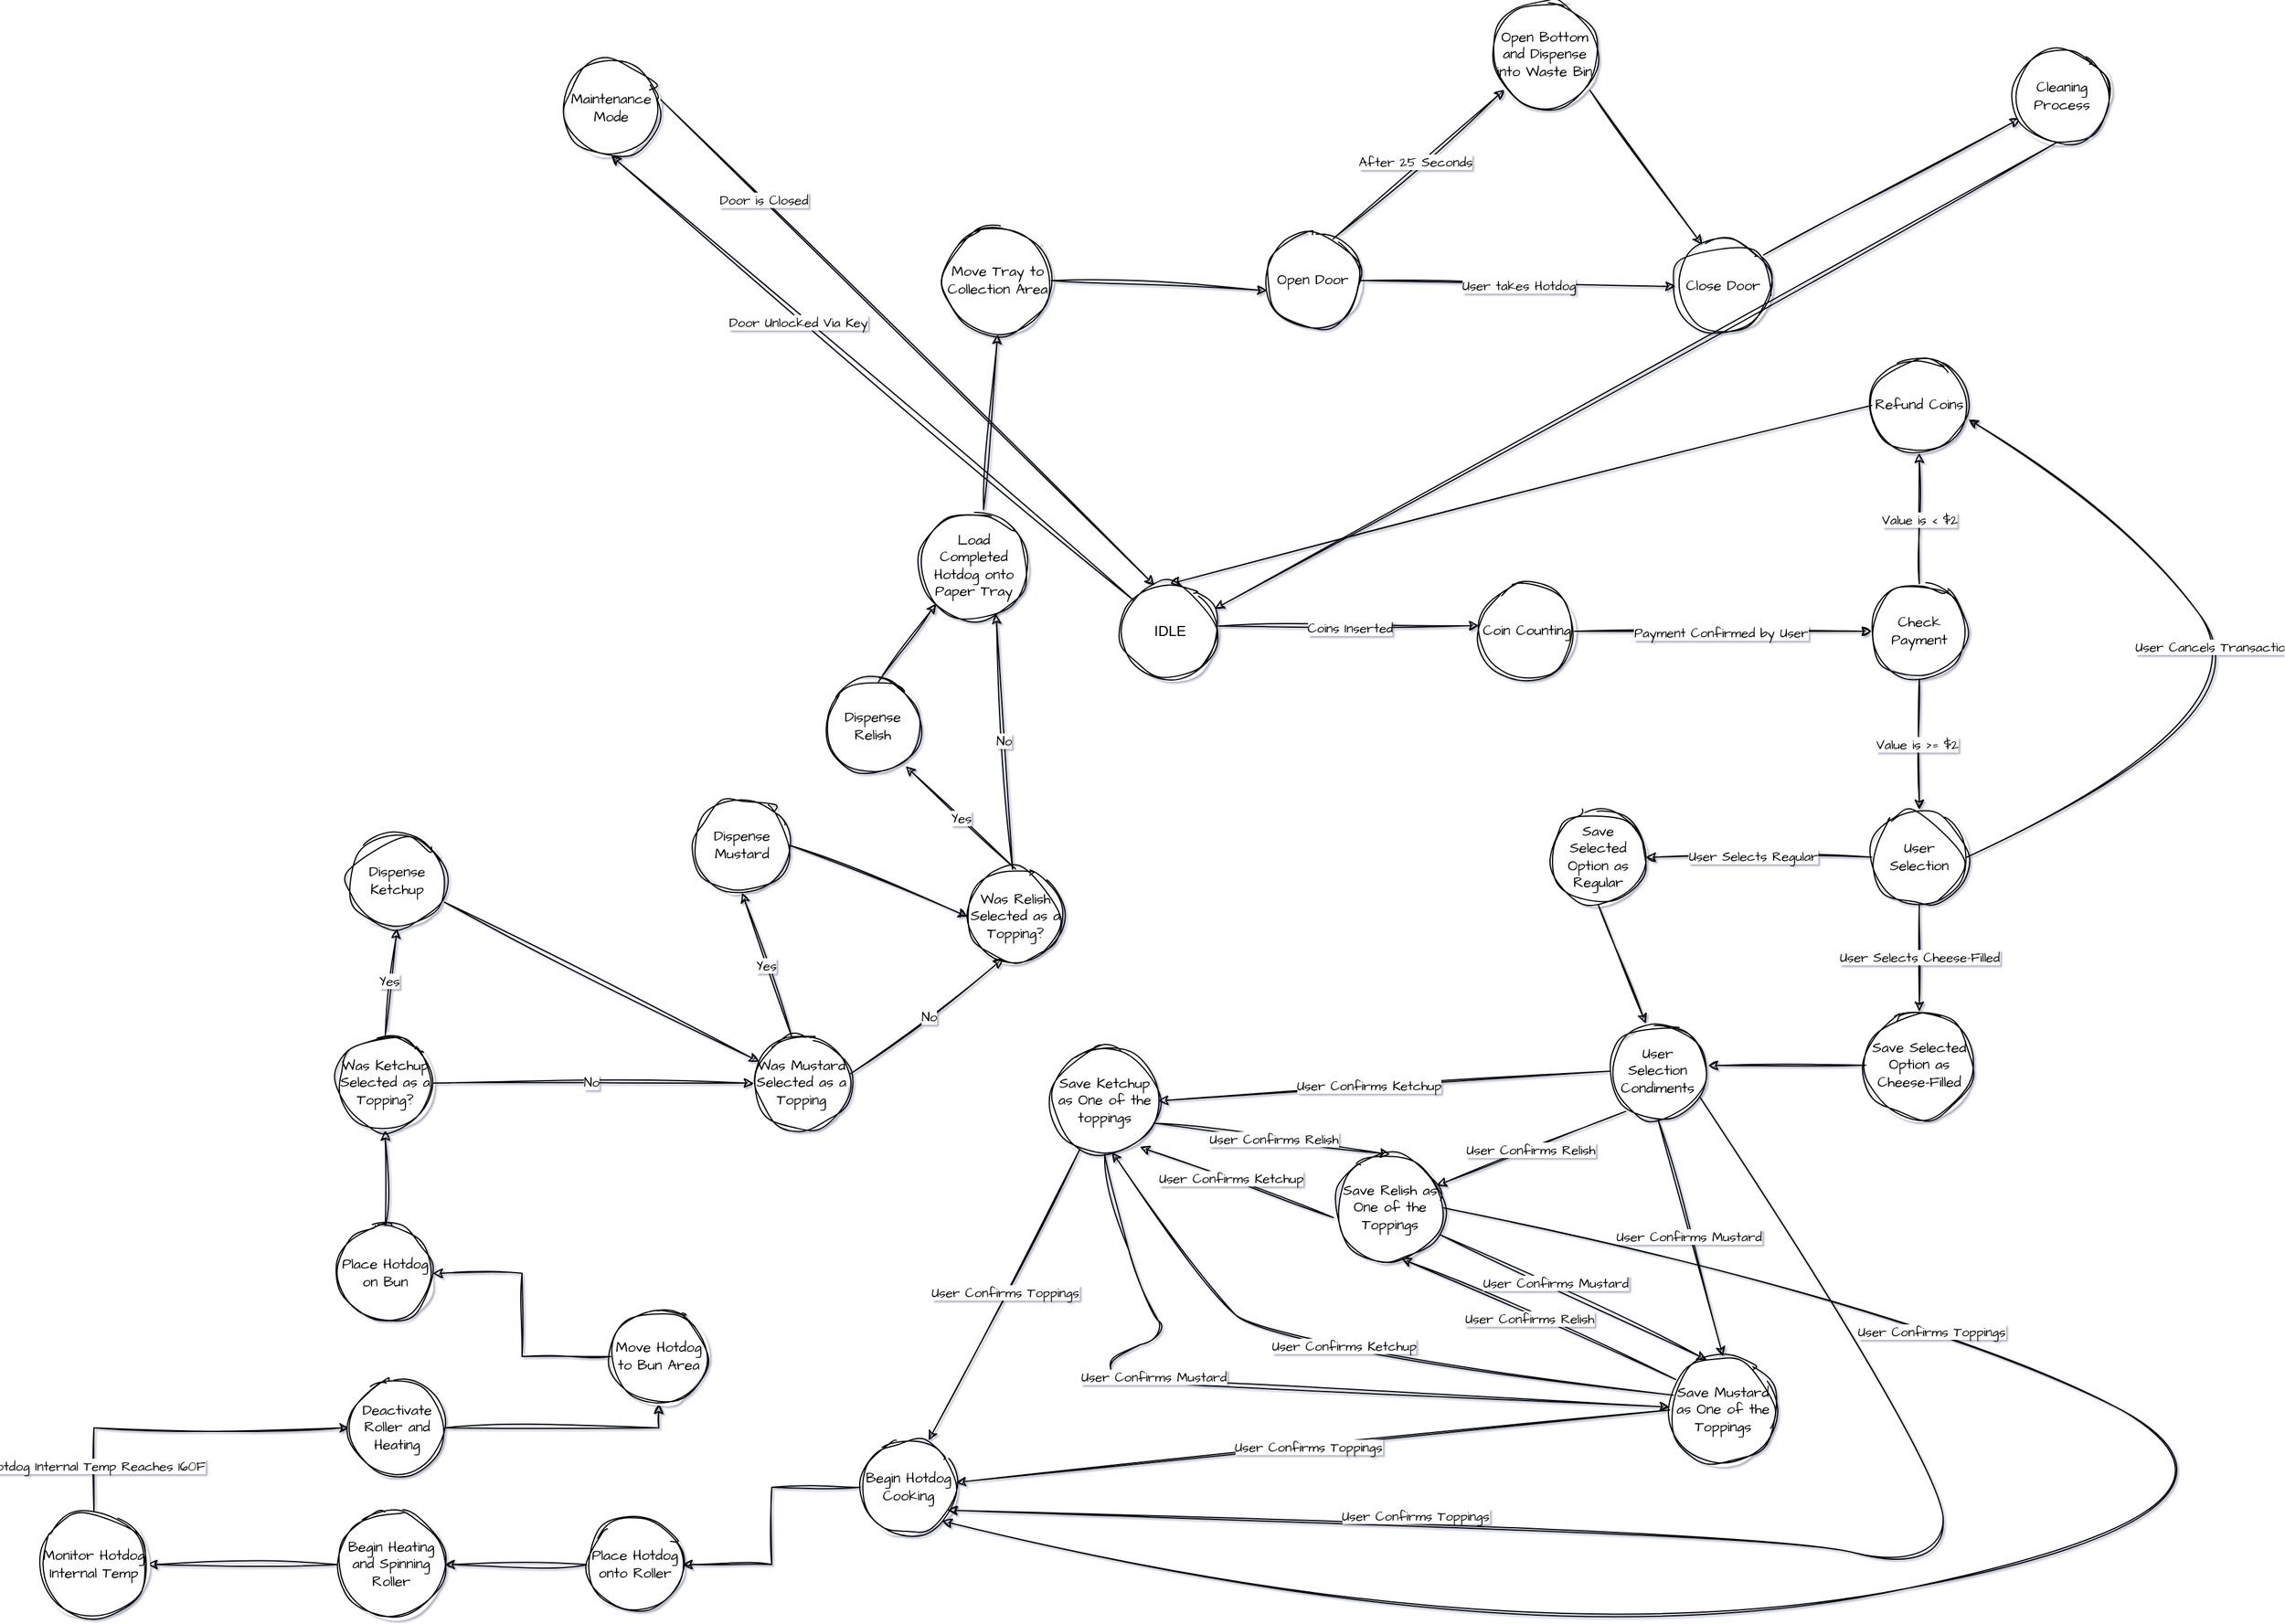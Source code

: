 <mxfile version="26.1.0">
  <diagram name="Page-1" id="U4V6xatmF68YJFIn0LP2">
    <mxGraphModel dx="2497" dy="1575" grid="1" gridSize="10" guides="1" tooltips="1" connect="1" arrows="1" fold="1" page="1" pageScale="1" pageWidth="1700" pageHeight="1100" background="#ffffff" math="0" shadow="1">
      <root>
        <mxCell id="0" />
        <mxCell id="1" parent="0" />
        <mxCell id="KEaNiY5kpgW1-jal7auj-1" value="IDLE" style="ellipse;whiteSpace=wrap;html=1;aspect=fixed;shadow=0;sketch=1;curveFitting=1;jiggle=2;" parent="1" vertex="1">
          <mxGeometry x="-10" y="-30" width="80" height="80" as="geometry" />
        </mxCell>
        <mxCell id="KEaNiY5kpgW1-jal7auj-3" value="Coin Counting" style="ellipse;whiteSpace=wrap;html=1;aspect=fixed;hachureGap=4;fontFamily=Architects Daughter;fontSource=https%3A%2F%2Ffonts.googleapis.com%2Fcss%3Ffamily%3DArchitects%2BDaughter;sketch=1;curveFitting=1;jiggle=2;" parent="1" vertex="1">
          <mxGeometry x="290" y="-30" width="80" height="80" as="geometry" />
        </mxCell>
        <mxCell id="KEaNiY5kpgW1-jal7auj-4" value="" style="endArrow=classic;html=1;rounded=0;hachureGap=4;fontFamily=Architects Daughter;fontSource=https%3A%2F%2Ffonts.googleapis.com%2Fcss%3Ffamily%3DArchitects%2BDaughter;exitX=1.008;exitY=0.446;exitDx=0;exitDy=0;exitPerimeter=0;entryX=-0.003;entryY=0.44;entryDx=0;entryDy=0;entryPerimeter=0;sketch=1;curveFitting=1;jiggle=2;" parent="1" source="KEaNiY5kpgW1-jal7auj-1" target="KEaNiY5kpgW1-jal7auj-3" edge="1">
          <mxGeometry width="50" height="50" relative="1" as="geometry">
            <mxPoint x="160" y="-50" as="sourcePoint" />
            <mxPoint x="210" y="-100" as="targetPoint" />
          </mxGeometry>
        </mxCell>
        <mxCell id="KEaNiY5kpgW1-jal7auj-5" value="Coins Inserted" style="edgeLabel;html=1;align=center;verticalAlign=middle;resizable=0;points=[];hachureGap=4;fontFamily=Architects Daughter;fontSource=https%3A%2F%2Ffonts.googleapis.com%2Fcss%3Ffamily%3DArchitects%2BDaughter;sketch=1;curveFitting=1;jiggle=2;" parent="KEaNiY5kpgW1-jal7auj-4" vertex="1" connectable="0">
          <mxGeometry x="0.002" y="-1" relative="1" as="geometry">
            <mxPoint as="offset" />
          </mxGeometry>
        </mxCell>
        <mxCell id="KEaNiY5kpgW1-jal7auj-6" value="Check Payment" style="ellipse;whiteSpace=wrap;html=1;aspect=fixed;hachureGap=4;fontFamily=Architects Daughter;fontSource=https%3A%2F%2Ffonts.googleapis.com%2Fcss%3Ffamily%3DArchitects%2BDaughter;sketch=1;curveFitting=1;jiggle=2;" parent="1" vertex="1">
          <mxGeometry x="620" y="-30" width="80" height="80" as="geometry" />
        </mxCell>
        <mxCell id="KEaNiY5kpgW1-jal7auj-9" value="" style="endArrow=classic;html=1;rounded=0;hachureGap=4;fontFamily=Architects Daughter;fontSource=https%3A%2F%2Ffonts.googleapis.com%2Fcss%3Ffamily%3DArchitects%2BDaughter;exitX=1;exitY=0.5;exitDx=0;exitDy=0;entryX=0;entryY=0.5;entryDx=0;entryDy=0;sketch=1;curveFitting=1;jiggle=2;" parent="1" source="KEaNiY5kpgW1-jal7auj-3" target="KEaNiY5kpgW1-jal7auj-6" edge="1">
          <mxGeometry width="50" height="50" relative="1" as="geometry">
            <mxPoint x="440" y="-70" as="sourcePoint" />
            <mxPoint x="490" y="-120" as="targetPoint" />
          </mxGeometry>
        </mxCell>
        <mxCell id="KEaNiY5kpgW1-jal7auj-10" value="Payment Confirmed by User" style="edgeLabel;html=1;align=center;verticalAlign=middle;resizable=0;points=[];hachureGap=4;fontFamily=Architects Daughter;fontSource=https%3A%2F%2Ffonts.googleapis.com%2Fcss%3Ffamily%3DArchitects%2BDaughter;sketch=1;curveFitting=1;jiggle=2;" parent="KEaNiY5kpgW1-jal7auj-9" vertex="1" connectable="0">
          <mxGeometry x="-0.021" y="-1" relative="1" as="geometry">
            <mxPoint as="offset" />
          </mxGeometry>
        </mxCell>
        <mxCell id="KEaNiY5kpgW1-jal7auj-11" value="" style="endArrow=classic;html=1;rounded=0;hachureGap=4;fontFamily=Architects Daughter;fontSource=https%3A%2F%2Ffonts.googleapis.com%2Fcss%3Ffamily%3DArchitects%2BDaughter;exitX=0.5;exitY=1;exitDx=0;exitDy=0;entryX=0.5;entryY=0;entryDx=0;entryDy=0;sketch=1;curveFitting=1;jiggle=2;" parent="1" source="KEaNiY5kpgW1-jal7auj-6" target="KEaNiY5kpgW1-jal7auj-17" edge="1">
          <mxGeometry width="50" height="50" relative="1" as="geometry">
            <mxPoint x="600" y="130" as="sourcePoint" />
            <mxPoint x="660" y="160" as="targetPoint" />
          </mxGeometry>
        </mxCell>
        <mxCell id="KEaNiY5kpgW1-jal7auj-12" value="Value is &amp;gt;= $2" style="edgeLabel;html=1;align=center;verticalAlign=middle;resizable=0;points=[];hachureGap=4;fontFamily=Architects Daughter;fontSource=https%3A%2F%2Ffonts.googleapis.com%2Fcss%3Ffamily%3DArchitects%2BDaughter;sketch=1;curveFitting=1;jiggle=2;" parent="KEaNiY5kpgW1-jal7auj-11" vertex="1" connectable="0">
          <mxGeometry x="-0.013" y="-2" relative="1" as="geometry">
            <mxPoint as="offset" />
          </mxGeometry>
        </mxCell>
        <mxCell id="KEaNiY5kpgW1-jal7auj-13" value="" style="endArrow=classic;html=1;rounded=0;hachureGap=4;fontFamily=Architects Daughter;fontSource=https%3A%2F%2Ffonts.googleapis.com%2Fcss%3Ffamily%3DArchitects%2BDaughter;exitX=0.5;exitY=0;exitDx=0;exitDy=0;sketch=1;curveFitting=1;jiggle=2;" parent="1" source="KEaNiY5kpgW1-jal7auj-6" target="KEaNiY5kpgW1-jal7auj-15" edge="1">
          <mxGeometry width="50" height="50" relative="1" as="geometry">
            <mxPoint x="730" y="-30" as="sourcePoint" />
            <mxPoint x="660" y="-150" as="targetPoint" />
          </mxGeometry>
        </mxCell>
        <mxCell id="KEaNiY5kpgW1-jal7auj-14" value="Value is &amp;lt; $2" style="edgeLabel;html=1;align=center;verticalAlign=middle;resizable=0;points=[];hachureGap=4;fontFamily=Architects Daughter;fontSource=https%3A%2F%2Ffonts.googleapis.com%2Fcss%3Ffamily%3DArchitects%2BDaughter;sketch=1;curveFitting=1;jiggle=2;" parent="KEaNiY5kpgW1-jal7auj-13" vertex="1" connectable="0">
          <mxGeometry x="-0.005" relative="1" as="geometry">
            <mxPoint as="offset" />
          </mxGeometry>
        </mxCell>
        <mxCell id="KEaNiY5kpgW1-jal7auj-15" value="Refund Coins" style="ellipse;whiteSpace=wrap;html=1;aspect=fixed;hachureGap=4;fontFamily=Architects Daughter;fontSource=https%3A%2F%2Ffonts.googleapis.com%2Fcss%3Ffamily%3DArchitects%2BDaughter;sketch=1;curveFitting=1;jiggle=2;" parent="1" vertex="1">
          <mxGeometry x="620" y="-220" width="80" height="80" as="geometry" />
        </mxCell>
        <mxCell id="KEaNiY5kpgW1-jal7auj-16" value="" style="endArrow=classic;html=1;rounded=0;hachureGap=4;fontFamily=Architects Daughter;fontSource=https%3A%2F%2Ffonts.googleapis.com%2Fcss%3Ffamily%3DArchitects%2BDaughter;exitX=0;exitY=0.5;exitDx=0;exitDy=0;entryX=0.5;entryY=0;entryDx=0;entryDy=0;sketch=1;curveFitting=1;jiggle=2;" parent="1" source="KEaNiY5kpgW1-jal7auj-15" target="KEaNiY5kpgW1-jal7auj-1" edge="1">
          <mxGeometry width="50" height="50" relative="1" as="geometry">
            <mxPoint x="230" y="-120" as="sourcePoint" />
            <mxPoint x="280" y="-170" as="targetPoint" />
          </mxGeometry>
        </mxCell>
        <mxCell id="KEaNiY5kpgW1-jal7auj-17" value="User Selection" style="ellipse;whiteSpace=wrap;html=1;aspect=fixed;hachureGap=4;fontFamily=Architects Daughter;fontSource=https%3A%2F%2Ffonts.googleapis.com%2Fcss%3Ffamily%3DArchitects%2BDaughter;sketch=1;curveFitting=1;jiggle=2;" parent="1" vertex="1">
          <mxGeometry x="620" y="160" width="80" height="80" as="geometry" />
        </mxCell>
        <mxCell id="KEaNiY5kpgW1-jal7auj-18" value="Save Selected Option as Regular" style="ellipse;whiteSpace=wrap;html=1;aspect=fixed;hachureGap=4;fontFamily=Architects Daughter;fontSource=https%3A%2F%2Ffonts.googleapis.com%2Fcss%3Ffamily%3DArchitects%2BDaughter;sketch=1;curveFitting=1;jiggle=2;" parent="1" vertex="1">
          <mxGeometry x="350" y="160" width="80" height="80" as="geometry" />
        </mxCell>
        <mxCell id="KEaNiY5kpgW1-jal7auj-19" value="" style="endArrow=classic;html=1;rounded=0;hachureGap=4;fontFamily=Architects Daughter;fontSource=https%3A%2F%2Ffonts.googleapis.com%2Fcss%3Ffamily%3DArchitects%2BDaughter;exitX=0;exitY=0.5;exitDx=0;exitDy=0;entryX=1;entryY=0.5;entryDx=0;entryDy=0;sketch=1;curveFitting=1;jiggle=2;" parent="1" source="KEaNiY5kpgW1-jal7auj-17" target="KEaNiY5kpgW1-jal7auj-18" edge="1">
          <mxGeometry width="50" height="50" relative="1" as="geometry">
            <mxPoint x="520" y="330" as="sourcePoint" />
            <mxPoint x="570" y="280" as="targetPoint" />
          </mxGeometry>
        </mxCell>
        <mxCell id="KEaNiY5kpgW1-jal7auj-20" value="User Selects Regular" style="edgeLabel;html=1;align=center;verticalAlign=middle;resizable=0;points=[];hachureGap=4;fontFamily=Architects Daughter;fontSource=https%3A%2F%2Ffonts.googleapis.com%2Fcss%3Ffamily%3DArchitects%2BDaughter;sketch=1;curveFitting=1;jiggle=2;" parent="KEaNiY5kpgW1-jal7auj-19" vertex="1" connectable="0">
          <mxGeometry x="0.06" y="-1" relative="1" as="geometry">
            <mxPoint as="offset" />
          </mxGeometry>
        </mxCell>
        <mxCell id="KEaNiY5kpgW1-jal7auj-21" value="Save Selected Option as Cheese-Filled" style="ellipse;whiteSpace=wrap;html=1;aspect=fixed;hachureGap=4;fontFamily=Architects Daughter;fontSource=https%3A%2F%2Ffonts.googleapis.com%2Fcss%3Ffamily%3DArchitects%2BDaughter;sketch=1;curveFitting=1;jiggle=2;" parent="1" vertex="1">
          <mxGeometry x="615" y="330" width="90" height="90" as="geometry" />
        </mxCell>
        <mxCell id="KEaNiY5kpgW1-jal7auj-22" value="" style="endArrow=classic;html=1;rounded=0;hachureGap=4;fontFamily=Architects Daughter;fontSource=https%3A%2F%2Ffonts.googleapis.com%2Fcss%3Ffamily%3DArchitects%2BDaughter;exitX=0.5;exitY=1;exitDx=0;exitDy=0;entryX=0.5;entryY=0;entryDx=0;entryDy=0;sketch=1;curveFitting=1;jiggle=2;" parent="1" source="KEaNiY5kpgW1-jal7auj-17" target="KEaNiY5kpgW1-jal7auj-21" edge="1">
          <mxGeometry width="50" height="50" relative="1" as="geometry">
            <mxPoint x="860" y="280" as="sourcePoint" />
            <mxPoint x="910" y="230" as="targetPoint" />
          </mxGeometry>
        </mxCell>
        <mxCell id="KEaNiY5kpgW1-jal7auj-24" value="User Selects Cheese-Filled" style="edgeLabel;html=1;align=center;verticalAlign=middle;resizable=0;points=[];hachureGap=4;fontFamily=Architects Daughter;fontSource=https%3A%2F%2Ffonts.googleapis.com%2Fcss%3Ffamily%3DArchitects%2BDaughter;sketch=1;curveFitting=1;jiggle=2;" parent="KEaNiY5kpgW1-jal7auj-22" vertex="1" connectable="0">
          <mxGeometry x="-0.034" relative="1" as="geometry">
            <mxPoint as="offset" />
          </mxGeometry>
        </mxCell>
        <mxCell id="KEaNiY5kpgW1-jal7auj-26" value="" style="curved=1;endArrow=classic;html=1;rounded=0;hachureGap=4;fontFamily=Architects Daughter;fontSource=https%3A%2F%2Ffonts.googleapis.com%2Fcss%3Ffamily%3DArchitects%2BDaughter;exitX=1;exitY=0.5;exitDx=0;exitDy=0;entryX=1.017;entryY=0.647;entryDx=0;entryDy=0;entryPerimeter=0;sketch=1;curveFitting=1;jiggle=2;" parent="1" source="KEaNiY5kpgW1-jal7auj-17" target="KEaNiY5kpgW1-jal7auj-15" edge="1">
          <mxGeometry width="50" height="50" relative="1" as="geometry">
            <mxPoint x="910" y="80" as="sourcePoint" />
            <mxPoint x="960" y="30" as="targetPoint" />
            <Array as="points">
              <mxPoint x="960" y="80" />
              <mxPoint x="830" y="-90" />
            </Array>
          </mxGeometry>
        </mxCell>
        <mxCell id="KEaNiY5kpgW1-jal7auj-27" value="User Cancels Transaction" style="edgeLabel;html=1;align=center;verticalAlign=middle;resizable=0;points=[];hachureGap=4;fontFamily=Architects Daughter;fontSource=https%3A%2F%2Ffonts.googleapis.com%2Fcss%3Ffamily%3DArchitects%2BDaughter;sketch=1;curveFitting=1;jiggle=2;" parent="KEaNiY5kpgW1-jal7auj-26" vertex="1" connectable="0">
          <mxGeometry x="0.118" y="8" relative="1" as="geometry">
            <mxPoint as="offset" />
          </mxGeometry>
        </mxCell>
        <mxCell id="KEaNiY5kpgW1-jal7auj-28" value="User Selection Condiments" style="ellipse;whiteSpace=wrap;html=1;aspect=fixed;hachureGap=4;fontFamily=Architects Daughter;fontSource=https%3A%2F%2Ffonts.googleapis.com%2Fcss%3Ffamily%3DArchitects%2BDaughter;sketch=1;curveFitting=1;jiggle=2;" parent="1" vertex="1">
          <mxGeometry x="400" y="340" width="80" height="80" as="geometry" />
        </mxCell>
        <mxCell id="KEaNiY5kpgW1-jal7auj-29" value="" style="endArrow=classic;html=1;rounded=0;hachureGap=4;fontFamily=Architects Daughter;fontSource=https%3A%2F%2Ffonts.googleapis.com%2Fcss%3Ffamily%3DArchitects%2BDaughter;exitX=0;exitY=0.5;exitDx=0;exitDy=0;entryX=1.03;entryY=0.44;entryDx=0;entryDy=0;entryPerimeter=0;sketch=1;curveFitting=1;jiggle=2;" parent="1" source="KEaNiY5kpgW1-jal7auj-21" target="KEaNiY5kpgW1-jal7auj-28" edge="1">
          <mxGeometry width="50" height="50" relative="1" as="geometry">
            <mxPoint x="520" y="350" as="sourcePoint" />
            <mxPoint x="570" y="300" as="targetPoint" />
          </mxGeometry>
        </mxCell>
        <mxCell id="KEaNiY5kpgW1-jal7auj-30" value="" style="endArrow=classic;html=1;rounded=0;hachureGap=4;fontFamily=Architects Daughter;fontSource=https%3A%2F%2Ffonts.googleapis.com%2Fcss%3Ffamily%3DArchitects%2BDaughter;exitX=0.5;exitY=1;exitDx=0;exitDy=0;entryX=0.375;entryY=0;entryDx=0;entryDy=0;entryPerimeter=0;sketch=1;curveFitting=1;jiggle=2;" parent="1" source="KEaNiY5kpgW1-jal7auj-18" target="KEaNiY5kpgW1-jal7auj-28" edge="1">
          <mxGeometry width="50" height="50" relative="1" as="geometry">
            <mxPoint x="470" y="300" as="sourcePoint" />
            <mxPoint x="520" y="250" as="targetPoint" />
          </mxGeometry>
        </mxCell>
        <mxCell id="KEaNiY5kpgW1-jal7auj-31" value="" style="endArrow=classic;html=1;rounded=0;hachureGap=4;fontFamily=Architects Daughter;fontSource=https%3A%2F%2Ffonts.googleapis.com%2Fcss%3Ffamily%3DArchitects%2BDaughter;exitX=0.5;exitY=1;exitDx=0;exitDy=0;entryX=0.5;entryY=0;entryDx=0;entryDy=0;sketch=1;curveFitting=1;jiggle=2;" parent="1" source="KEaNiY5kpgW1-jal7auj-28" target="KEaNiY5kpgW1-jal7auj-32" edge="1">
          <mxGeometry width="50" height="50" relative="1" as="geometry">
            <mxPoint x="370" y="540" as="sourcePoint" />
            <mxPoint x="420" y="490" as="targetPoint" />
          </mxGeometry>
        </mxCell>
        <mxCell id="KEaNiY5kpgW1-jal7auj-33" value="User Confirms Mustard" style="edgeLabel;html=1;align=center;verticalAlign=middle;resizable=0;points=[];hachureGap=4;fontFamily=Architects Daughter;fontSource=https%3A%2F%2Ffonts.googleapis.com%2Fcss%3Ffamily%3DArchitects%2BDaughter;sketch=1;curveFitting=1;jiggle=2;" parent="KEaNiY5kpgW1-jal7auj-31" vertex="1" connectable="0">
          <mxGeometry x="-0.014" y="-1" relative="1" as="geometry">
            <mxPoint as="offset" />
          </mxGeometry>
        </mxCell>
        <mxCell id="KEaNiY5kpgW1-jal7auj-32" value="Save Mustard as One of the Toppings" style="ellipse;whiteSpace=wrap;html=1;aspect=fixed;hachureGap=4;fontFamily=Architects Daughter;fontSource=https%3A%2F%2Ffonts.googleapis.com%2Fcss%3Ffamily%3DArchitects%2BDaughter;sketch=1;curveFitting=1;jiggle=2;" parent="1" vertex="1">
          <mxGeometry x="450" y="620" width="90" height="90" as="geometry" />
        </mxCell>
        <mxCell id="KEaNiY5kpgW1-jal7auj-34" value="" style="endArrow=classic;html=1;rounded=0;hachureGap=4;fontFamily=Architects Daughter;fontSource=https%3A%2F%2Ffonts.googleapis.com%2Fcss%3Ffamily%3DArchitects%2BDaughter;exitX=0;exitY=0.5;exitDx=0;exitDy=0;entryX=1;entryY=0.5;entryDx=0;entryDy=0;sketch=1;curveFitting=1;jiggle=2;" parent="1" source="KEaNiY5kpgW1-jal7auj-28" target="KEaNiY5kpgW1-jal7auj-35" edge="1">
          <mxGeometry width="50" height="50" relative="1" as="geometry">
            <mxPoint x="230" y="470" as="sourcePoint" />
            <mxPoint x="280" y="420" as="targetPoint" />
          </mxGeometry>
        </mxCell>
        <mxCell id="KEaNiY5kpgW1-jal7auj-36" value="User Confirms Ketchup" style="edgeLabel;html=1;align=center;verticalAlign=middle;resizable=0;points=[];hachureGap=4;fontFamily=Architects Daughter;fontSource=https%3A%2F%2Ffonts.googleapis.com%2Fcss%3Ffamily%3DArchitects%2BDaughter;sketch=1;curveFitting=1;jiggle=2;" parent="KEaNiY5kpgW1-jal7auj-34" vertex="1" connectable="0">
          <mxGeometry x="0.071" y="-2" relative="1" as="geometry">
            <mxPoint as="offset" />
          </mxGeometry>
        </mxCell>
        <mxCell id="KEaNiY5kpgW1-jal7auj-35" value="Save Ketchup as One of the toppings" style="ellipse;whiteSpace=wrap;html=1;aspect=fixed;hachureGap=4;fontFamily=Architects Daughter;fontSource=https%3A%2F%2Ffonts.googleapis.com%2Fcss%3Ffamily%3DArchitects%2BDaughter;sketch=1;curveFitting=1;jiggle=2;" parent="1" vertex="1">
          <mxGeometry x="-70" y="360" width="90" height="90" as="geometry" />
        </mxCell>
        <mxCell id="KEaNiY5kpgW1-jal7auj-123" style="edgeStyle=orthogonalEdgeStyle;rounded=0;hachureGap=4;orthogonalLoop=1;jettySize=auto;html=1;exitX=0;exitY=0.5;exitDx=0;exitDy=0;fontFamily=Architects Daughter;fontSource=https%3A%2F%2Ffonts.googleapis.com%2Fcss%3Ffamily%3DArchitects%2BDaughter;sketch=1;curveFitting=1;jiggle=2;" parent="1" source="KEaNiY5kpgW1-jal7auj-41" target="KEaNiY5kpgW1-jal7auj-121" edge="1">
          <mxGeometry relative="1" as="geometry" />
        </mxCell>
        <mxCell id="KEaNiY5kpgW1-jal7auj-41" value="Begin Hotdog Cooking" style="ellipse;whiteSpace=wrap;html=1;aspect=fixed;hachureGap=4;fontFamily=Architects Daughter;fontSource=https%3A%2F%2Ffonts.googleapis.com%2Fcss%3Ffamily%3DArchitects%2BDaughter;sketch=1;curveFitting=1;jiggle=2;" parent="1" vertex="1">
          <mxGeometry x="-230" y="690" width="80" height="80" as="geometry" />
        </mxCell>
        <mxCell id="KEaNiY5kpgW1-jal7auj-42" value="" style="endArrow=classic;html=1;rounded=0;hachureGap=4;fontFamily=Architects Daughter;fontSource=https%3A%2F%2Ffonts.googleapis.com%2Fcss%3Ffamily%3DArchitects%2BDaughter;exitX=0.268;exitY=0.951;exitDx=0;exitDy=0;exitPerimeter=0;entryX=0.711;entryY=0.009;entryDx=0;entryDy=0;entryPerimeter=0;sketch=1;curveFitting=1;jiggle=2;" parent="1" source="KEaNiY5kpgW1-jal7auj-35" target="KEaNiY5kpgW1-jal7auj-41" edge="1">
          <mxGeometry width="50" height="50" relative="1" as="geometry">
            <mxPoint x="-100" y="440" as="sourcePoint" />
            <mxPoint x="-50" y="390" as="targetPoint" />
          </mxGeometry>
        </mxCell>
        <mxCell id="KEaNiY5kpgW1-jal7auj-43" value="User Confirms Toppings" style="edgeLabel;html=1;align=center;verticalAlign=middle;resizable=0;points=[];hachureGap=4;fontFamily=Architects Daughter;fontSource=https%3A%2F%2Ffonts.googleapis.com%2Fcss%3Ffamily%3DArchitects%2BDaughter;sketch=1;curveFitting=1;jiggle=2;" parent="KEaNiY5kpgW1-jal7auj-42" vertex="1" connectable="0">
          <mxGeometry x="-0.014" y="-1" relative="1" as="geometry">
            <mxPoint as="offset" />
          </mxGeometry>
        </mxCell>
        <mxCell id="KEaNiY5kpgW1-jal7auj-44" value="" style="curved=1;endArrow=classic;html=1;rounded=0;hachureGap=4;fontFamily=Architects Daughter;fontSource=https%3A%2F%2Ffonts.googleapis.com%2Fcss%3Ffamily%3DArchitects%2BDaughter;exitX=0.94;exitY=0.768;exitDx=0;exitDy=0;exitPerimeter=0;entryX=0.909;entryY=0.742;entryDx=0;entryDy=0;entryPerimeter=0;sketch=1;curveFitting=1;jiggle=2;" parent="1" source="KEaNiY5kpgW1-jal7auj-28" target="KEaNiY5kpgW1-jal7auj-41" edge="1">
          <mxGeometry width="50" height="50" relative="1" as="geometry">
            <mxPoint x="370" y="760" as="sourcePoint" />
            <mxPoint x="10" y="620" as="targetPoint" />
            <Array as="points">
              <mxPoint x="680" y="710" />
              <mxPoint x="680" y="800" />
              <mxPoint x="530" y="770" />
            </Array>
          </mxGeometry>
        </mxCell>
        <mxCell id="KEaNiY5kpgW1-jal7auj-45" value="User Confirms Toppings" style="edgeLabel;html=1;align=center;verticalAlign=middle;resizable=0;points=[];hachureGap=4;fontFamily=Architects Daughter;fontSource=https%3A%2F%2Ffonts.googleapis.com%2Fcss%3Ffamily%3DArchitects%2BDaughter;sketch=1;curveFitting=1;jiggle=2;" parent="KEaNiY5kpgW1-jal7auj-44" vertex="1" connectable="0">
          <mxGeometry x="0.395" y="-7" relative="1" as="geometry">
            <mxPoint as="offset" />
          </mxGeometry>
        </mxCell>
        <mxCell id="KEaNiY5kpgW1-jal7auj-46" value="" style="endArrow=classic;html=1;rounded=0;hachureGap=4;fontFamily=Architects Daughter;fontSource=https%3A%2F%2Ffonts.googleapis.com%2Fcss%3Ffamily%3DArchitects%2BDaughter;exitX=0;exitY=0.5;exitDx=0;exitDy=0;sketch=1;curveFitting=1;jiggle=2;" parent="1" source="KEaNiY5kpgW1-jal7auj-32" target="KEaNiY5kpgW1-jal7auj-41" edge="1">
          <mxGeometry width="50" height="50" relative="1" as="geometry">
            <mxPoint x="130" y="580" as="sourcePoint" />
            <mxPoint x="180" y="530" as="targetPoint" />
          </mxGeometry>
        </mxCell>
        <mxCell id="KEaNiY5kpgW1-jal7auj-47" value="User Confirms Toppings" style="edgeLabel;html=1;align=center;verticalAlign=middle;resizable=0;points=[];hachureGap=4;fontFamily=Architects Daughter;fontSource=https%3A%2F%2Ffonts.googleapis.com%2Fcss%3Ffamily%3DArchitects%2BDaughter;sketch=1;curveFitting=1;jiggle=2;" parent="KEaNiY5kpgW1-jal7auj-46" vertex="1" connectable="0">
          <mxGeometry x="0.015" relative="1" as="geometry">
            <mxPoint as="offset" />
          </mxGeometry>
        </mxCell>
        <mxCell id="KEaNiY5kpgW1-jal7auj-48" value="Place Hotdog on Bun" style="ellipse;whiteSpace=wrap;html=1;aspect=fixed;hachureGap=4;fontFamily=Architects Daughter;fontSource=https%3A%2F%2Ffonts.googleapis.com%2Fcss%3Ffamily%3DArchitects%2BDaughter;sketch=1;curveFitting=1;jiggle=2;" parent="1" vertex="1">
          <mxGeometry x="-670" y="510" width="80" height="80" as="geometry" />
        </mxCell>
        <mxCell id="KEaNiY5kpgW1-jal7auj-52" value="" style="endArrow=classic;html=1;rounded=0;hachureGap=4;fontFamily=Architects Daughter;fontSource=https%3A%2F%2Ffonts.googleapis.com%2Fcss%3Ffamily%3DArchitects%2BDaughter;exitX=0.5;exitY=0;exitDx=0;exitDy=0;entryX=0.5;entryY=1;entryDx=0;entryDy=0;sketch=1;curveFitting=1;jiggle=2;" parent="1" source="KEaNiY5kpgW1-jal7auj-48" target="KEaNiY5kpgW1-jal7auj-54" edge="1">
          <mxGeometry width="50" height="50" relative="1" as="geometry">
            <mxPoint x="-340" y="400" as="sourcePoint" />
            <mxPoint x="-620" y="440" as="targetPoint" />
          </mxGeometry>
        </mxCell>
        <mxCell id="KEaNiY5kpgW1-jal7auj-54" value="Was Ketchup Selected as a Topping?" style="ellipse;whiteSpace=wrap;html=1;aspect=fixed;hachureGap=4;fontFamily=Architects Daughter;fontSource=https%3A%2F%2Ffonts.googleapis.com%2Fcss%3Ffamily%3DArchitects%2BDaughter;sketch=1;curveFitting=1;jiggle=2;" parent="1" vertex="1">
          <mxGeometry x="-670" y="350" width="80" height="80" as="geometry" />
        </mxCell>
        <mxCell id="KEaNiY5kpgW1-jal7auj-56" value="" style="endArrow=classic;html=1;rounded=0;hachureGap=4;fontFamily=Architects Daughter;fontSource=https%3A%2F%2Ffonts.googleapis.com%2Fcss%3Ffamily%3DArchitects%2BDaughter;exitX=1;exitY=0.5;exitDx=0;exitDy=0;entryX=0;entryY=0.5;entryDx=0;entryDy=0;sketch=1;curveFitting=1;jiggle=2;" parent="1" source="KEaNiY5kpgW1-jal7auj-54" target="KEaNiY5kpgW1-jal7auj-61" edge="1">
          <mxGeometry width="50" height="50" relative="1" as="geometry">
            <mxPoint x="-420" y="430" as="sourcePoint" />
            <mxPoint x="-360" y="390" as="targetPoint" />
          </mxGeometry>
        </mxCell>
        <mxCell id="KEaNiY5kpgW1-jal7auj-57" value="No" style="edgeLabel;html=1;align=center;verticalAlign=middle;resizable=0;points=[];hachureGap=4;fontFamily=Architects Daughter;fontSource=https%3A%2F%2Ffonts.googleapis.com%2Fcss%3Ffamily%3DArchitects%2BDaughter;sketch=1;curveFitting=1;jiggle=2;" parent="KEaNiY5kpgW1-jal7auj-56" vertex="1" connectable="0">
          <mxGeometry x="-0.019" y="1" relative="1" as="geometry">
            <mxPoint as="offset" />
          </mxGeometry>
        </mxCell>
        <mxCell id="KEaNiY5kpgW1-jal7auj-58" value="" style="endArrow=classic;html=1;rounded=0;hachureGap=4;fontFamily=Architects Daughter;fontSource=https%3A%2F%2Ffonts.googleapis.com%2Fcss%3Ffamily%3DArchitects%2BDaughter;exitX=0.5;exitY=0;exitDx=0;exitDy=0;entryX=0.5;entryY=1;entryDx=0;entryDy=0;sketch=1;curveFitting=1;jiggle=2;" parent="1" source="KEaNiY5kpgW1-jal7auj-54" target="KEaNiY5kpgW1-jal7auj-59" edge="1">
          <mxGeometry width="50" height="50" relative="1" as="geometry">
            <mxPoint x="-810" y="240" as="sourcePoint" />
            <mxPoint x="-760" y="190" as="targetPoint" />
          </mxGeometry>
        </mxCell>
        <mxCell id="KEaNiY5kpgW1-jal7auj-60" value="Yes" style="edgeLabel;html=1;align=center;verticalAlign=middle;resizable=0;points=[];hachureGap=4;fontFamily=Architects Daughter;fontSource=https%3A%2F%2Ffonts.googleapis.com%2Fcss%3Ffamily%3DArchitects%2BDaughter;sketch=1;curveFitting=1;jiggle=2;" parent="KEaNiY5kpgW1-jal7auj-58" vertex="1" connectable="0">
          <mxGeometry x="0.029" y="2" relative="1" as="geometry">
            <mxPoint as="offset" />
          </mxGeometry>
        </mxCell>
        <mxCell id="KEaNiY5kpgW1-jal7auj-59" value="Dispense Ketchup" style="ellipse;whiteSpace=wrap;html=1;aspect=fixed;hachureGap=4;fontFamily=Architects Daughter;fontSource=https%3A%2F%2Ffonts.googleapis.com%2Fcss%3Ffamily%3DArchitects%2BDaughter;sketch=1;curveFitting=1;jiggle=2;" parent="1" vertex="1">
          <mxGeometry x="-660" y="180" width="80" height="80" as="geometry" />
        </mxCell>
        <mxCell id="KEaNiY5kpgW1-jal7auj-61" value="Was Mustard Selected as a Topping" style="ellipse;whiteSpace=wrap;html=1;aspect=fixed;hachureGap=4;fontFamily=Architects Daughter;fontSource=https%3A%2F%2Ffonts.googleapis.com%2Fcss%3Ffamily%3DArchitects%2BDaughter;sketch=1;curveFitting=1;jiggle=2;" parent="1" vertex="1">
          <mxGeometry x="-320" y="350" width="80" height="80" as="geometry" />
        </mxCell>
        <mxCell id="KEaNiY5kpgW1-jal7auj-62" value="Dispense Mustard" style="ellipse;whiteSpace=wrap;html=1;aspect=fixed;hachureGap=4;fontFamily=Architects Daughter;fontSource=https%3A%2F%2Ffonts.googleapis.com%2Fcss%3Ffamily%3DArchitects%2BDaughter;sketch=1;curveFitting=1;jiggle=2;" parent="1" vertex="1">
          <mxGeometry x="-370" y="150" width="80" height="80" as="geometry" />
        </mxCell>
        <mxCell id="KEaNiY5kpgW1-jal7auj-63" value="" style="endArrow=classic;html=1;rounded=0;hachureGap=4;fontFamily=Architects Daughter;fontSource=https%3A%2F%2Ffonts.googleapis.com%2Fcss%3Ffamily%3DArchitects%2BDaughter;exitX=1;exitY=0.725;exitDx=0;exitDy=0;exitPerimeter=0;sketch=1;curveFitting=1;jiggle=2;" parent="1" source="KEaNiY5kpgW1-jal7auj-59" target="KEaNiY5kpgW1-jal7auj-61" edge="1">
          <mxGeometry width="50" height="50" relative="1" as="geometry">
            <mxPoint x="-450" y="340" as="sourcePoint" />
            <mxPoint x="-400" y="290" as="targetPoint" />
          </mxGeometry>
        </mxCell>
        <mxCell id="KEaNiY5kpgW1-jal7auj-64" value="" style="endArrow=classic;html=1;rounded=0;hachureGap=4;fontFamily=Architects Daughter;fontSource=https%3A%2F%2Ffonts.googleapis.com%2Fcss%3Ffamily%3DArchitects%2BDaughter;exitX=0.397;exitY=0.013;exitDx=0;exitDy=0;exitPerimeter=0;entryX=0.5;entryY=1;entryDx=0;entryDy=0;sketch=1;curveFitting=1;jiggle=2;" parent="1" source="KEaNiY5kpgW1-jal7auj-61" target="KEaNiY5kpgW1-jal7auj-62" edge="1">
          <mxGeometry width="50" height="50" relative="1" as="geometry">
            <mxPoint x="-130" y="310" as="sourcePoint" />
            <mxPoint x="-80" y="260" as="targetPoint" />
          </mxGeometry>
        </mxCell>
        <mxCell id="KEaNiY5kpgW1-jal7auj-65" value="Yes" style="edgeLabel;html=1;align=center;verticalAlign=middle;resizable=0;points=[];hachureGap=4;fontFamily=Architects Daughter;fontSource=https%3A%2F%2Ffonts.googleapis.com%2Fcss%3Ffamily%3DArchitects%2BDaughter;sketch=1;curveFitting=1;jiggle=2;" parent="KEaNiY5kpgW1-jal7auj-64" vertex="1" connectable="0">
          <mxGeometry x="-0.002" y="1" relative="1" as="geometry">
            <mxPoint as="offset" />
          </mxGeometry>
        </mxCell>
        <mxCell id="KEaNiY5kpgW1-jal7auj-66" value="Was Relish Selected as a Topping?" style="ellipse;whiteSpace=wrap;html=1;aspect=fixed;hachureGap=4;fontFamily=Architects Daughter;fontSource=https%3A%2F%2Ffonts.googleapis.com%2Fcss%3Ffamily%3DArchitects%2BDaughter;sketch=1;curveFitting=1;jiggle=2;" parent="1" vertex="1">
          <mxGeometry x="-140" y="210" width="80" height="80" as="geometry" />
        </mxCell>
        <mxCell id="KEaNiY5kpgW1-jal7auj-67" value="" style="endArrow=classic;html=1;rounded=0;hachureGap=4;fontFamily=Architects Daughter;fontSource=https%3A%2F%2Ffonts.googleapis.com%2Fcss%3Ffamily%3DArchitects%2BDaughter;exitX=1.017;exitY=0.401;exitDx=0;exitDy=0;exitPerimeter=0;entryX=0.371;entryY=0.944;entryDx=0;entryDy=0;entryPerimeter=0;sketch=1;curveFitting=1;jiggle=2;" parent="1" source="KEaNiY5kpgW1-jal7auj-61" target="KEaNiY5kpgW1-jal7auj-66" edge="1">
          <mxGeometry width="50" height="50" relative="1" as="geometry">
            <mxPoint x="-190" y="410" as="sourcePoint" />
            <mxPoint x="-140" y="360" as="targetPoint" />
          </mxGeometry>
        </mxCell>
        <mxCell id="KEaNiY5kpgW1-jal7auj-68" value="No" style="edgeLabel;html=1;align=center;verticalAlign=middle;resizable=0;points=[];hachureGap=4;fontFamily=Architects Daughter;fontSource=https%3A%2F%2Ffonts.googleapis.com%2Fcss%3Ffamily%3DArchitects%2BDaughter;sketch=1;curveFitting=1;jiggle=2;" parent="KEaNiY5kpgW1-jal7auj-67" vertex="1" connectable="0">
          <mxGeometry x="0.008" y="-1" relative="1" as="geometry">
            <mxPoint as="offset" />
          </mxGeometry>
        </mxCell>
        <mxCell id="KEaNiY5kpgW1-jal7auj-69" value="" style="endArrow=classic;html=1;rounded=0;hachureGap=4;fontFamily=Architects Daughter;fontSource=https%3A%2F%2Ffonts.googleapis.com%2Fcss%3Ffamily%3DArchitects%2BDaughter;exitX=1;exitY=0.5;exitDx=0;exitDy=0;entryX=0;entryY=0.5;entryDx=0;entryDy=0;sketch=1;curveFitting=1;jiggle=2;" parent="1" source="KEaNiY5kpgW1-jal7auj-62" target="KEaNiY5kpgW1-jal7auj-66" edge="1">
          <mxGeometry width="50" height="50" relative="1" as="geometry">
            <mxPoint x="-250" y="170" as="sourcePoint" />
            <mxPoint x="-200" y="120" as="targetPoint" />
          </mxGeometry>
        </mxCell>
        <mxCell id="KEaNiY5kpgW1-jal7auj-72" value="Save Relish as One of the Toppings" style="ellipse;whiteSpace=wrap;html=1;aspect=fixed;hachureGap=4;fontFamily=Architects Daughter;fontSource=https%3A%2F%2Ffonts.googleapis.com%2Fcss%3Ffamily%3DArchitects%2BDaughter;sketch=1;curveFitting=1;jiggle=2;" parent="1" vertex="1">
          <mxGeometry x="170" y="450" width="90" height="90" as="geometry" />
        </mxCell>
        <mxCell id="KEaNiY5kpgW1-jal7auj-73" value="" style="endArrow=classic;html=1;rounded=0;hachureGap=4;fontFamily=Architects Daughter;fontSource=https%3A%2F%2Ffonts.googleapis.com%2Fcss%3Ffamily%3DArchitects%2BDaughter;exitX=0.164;exitY=0.923;exitDx=0;exitDy=0;exitPerimeter=0;entryX=0.935;entryY=0.292;entryDx=0;entryDy=0;entryPerimeter=0;sketch=1;curveFitting=1;jiggle=2;" parent="1" source="KEaNiY5kpgW1-jal7auj-28" target="KEaNiY5kpgW1-jal7auj-72" edge="1">
          <mxGeometry width="50" height="50" relative="1" as="geometry">
            <mxPoint x="330" y="560" as="sourcePoint" />
            <mxPoint x="380" y="510" as="targetPoint" />
          </mxGeometry>
        </mxCell>
        <mxCell id="KEaNiY5kpgW1-jal7auj-74" value="User Confirms Relish" style="edgeLabel;html=1;align=center;verticalAlign=middle;resizable=0;points=[];hachureGap=4;fontFamily=Architects Daughter;fontSource=https%3A%2F%2Ffonts.googleapis.com%2Fcss%3Ffamily%3DArchitects%2BDaughter;sketch=1;curveFitting=1;jiggle=2;" parent="KEaNiY5kpgW1-jal7auj-73" vertex="1" connectable="0">
          <mxGeometry x="0.011" relative="1" as="geometry">
            <mxPoint as="offset" />
          </mxGeometry>
        </mxCell>
        <mxCell id="KEaNiY5kpgW1-jal7auj-76" value="" style="endArrow=classic;html=1;rounded=0;hachureGap=4;fontFamily=Architects Daughter;fontSource=https%3A%2F%2Ffonts.googleapis.com%2Fcss%3Ffamily%3DArchitects%2BDaughter;entryX=0.828;entryY=0.931;entryDx=0;entryDy=0;entryPerimeter=0;exitX=-0.031;exitY=0.59;exitDx=0;exitDy=0;exitPerimeter=0;sketch=1;curveFitting=1;jiggle=2;" parent="1" source="KEaNiY5kpgW1-jal7auj-72" target="KEaNiY5kpgW1-jal7auj-35" edge="1">
          <mxGeometry width="50" height="50" relative="1" as="geometry">
            <mxPoint x="150" y="485" as="sourcePoint" />
            <mxPoint x="-90" y="587.5" as="targetPoint" />
          </mxGeometry>
        </mxCell>
        <mxCell id="KEaNiY5kpgW1-jal7auj-77" value="User Confirms Ketchup" style="edgeLabel;html=1;align=center;verticalAlign=middle;resizable=0;points=[];hachureGap=4;fontFamily=Architects Daughter;fontSource=https%3A%2F%2Ffonts.googleapis.com%2Fcss%3Ffamily%3DArchitects%2BDaughter;sketch=1;curveFitting=1;jiggle=2;" parent="KEaNiY5kpgW1-jal7auj-76" vertex="1" connectable="0">
          <mxGeometry x="0.071" y="-2" relative="1" as="geometry">
            <mxPoint as="offset" />
          </mxGeometry>
        </mxCell>
        <mxCell id="KEaNiY5kpgW1-jal7auj-78" value="" style="endArrow=classic;html=1;rounded=0;hachureGap=4;fontFamily=Architects Daughter;fontSource=https%3A%2F%2Ffonts.googleapis.com%2Fcss%3Ffamily%3DArchitects%2BDaughter;exitX=0.958;exitY=0.709;exitDx=0;exitDy=0;exitPerimeter=0;entryX=0.5;entryY=0;entryDx=0;entryDy=0;sketch=1;curveFitting=1;jiggle=2;" parent="1" source="KEaNiY5kpgW1-jal7auj-35" target="KEaNiY5kpgW1-jal7auj-72" edge="1">
          <mxGeometry width="50" height="50" relative="1" as="geometry">
            <mxPoint x="423" y="424" as="sourcePoint" />
            <mxPoint x="254" y="476" as="targetPoint" />
          </mxGeometry>
        </mxCell>
        <mxCell id="KEaNiY5kpgW1-jal7auj-79" value="User Confirms Relish" style="edgeLabel;html=1;align=center;verticalAlign=middle;resizable=0;points=[];hachureGap=4;fontFamily=Architects Daughter;fontSource=https%3A%2F%2Ffonts.googleapis.com%2Fcss%3Ffamily%3DArchitects%2BDaughter;sketch=1;curveFitting=1;jiggle=2;" parent="KEaNiY5kpgW1-jal7auj-78" vertex="1" connectable="0">
          <mxGeometry x="0.011" relative="1" as="geometry">
            <mxPoint as="offset" />
          </mxGeometry>
        </mxCell>
        <mxCell id="KEaNiY5kpgW1-jal7auj-82" value="" style="curved=1;endArrow=classic;html=1;rounded=0;hachureGap=4;fontFamily=Architects Daughter;fontSource=https%3A%2F%2Ffonts.googleapis.com%2Fcss%3Ffamily%3DArchitects%2BDaughter;exitX=0.034;exitY=0.361;exitDx=0;exitDy=0;exitPerimeter=0;entryX=0.567;entryY=0.977;entryDx=0;entryDy=0;entryPerimeter=0;sketch=1;curveFitting=1;jiggle=2;" parent="1" source="KEaNiY5kpgW1-jal7auj-32" target="KEaNiY5kpgW1-jal7auj-35" edge="1">
          <mxGeometry width="50" height="50" relative="1" as="geometry">
            <mxPoint x="60" y="610" as="sourcePoint" />
            <mxPoint x="110" y="560" as="targetPoint" />
            <Array as="points">
              <mxPoint x="110" y="610" />
              <mxPoint x="60" y="560" />
            </Array>
          </mxGeometry>
        </mxCell>
        <mxCell id="KEaNiY5kpgW1-jal7auj-83" value="User Confirms Ketchup" style="edgeLabel;html=1;align=center;verticalAlign=middle;resizable=0;points=[];hachureGap=4;fontFamily=Architects Daughter;fontSource=https%3A%2F%2Ffonts.googleapis.com%2Fcss%3Ffamily%3DArchitects%2BDaughter;sketch=1;curveFitting=1;jiggle=2;" parent="KEaNiY5kpgW1-jal7auj-82" vertex="1" connectable="0">
          <mxGeometry x="0.014" y="-7" relative="1" as="geometry">
            <mxPoint as="offset" />
          </mxGeometry>
        </mxCell>
        <mxCell id="KEaNiY5kpgW1-jal7auj-84" value="" style="endArrow=classic;html=1;rounded=0;hachureGap=4;fontFamily=Architects Daughter;fontSource=https%3A%2F%2Ffonts.googleapis.com%2Fcss%3Ffamily%3DArchitects%2BDaughter;exitX=0.057;exitY=0.215;exitDx=0;exitDy=0;exitPerimeter=0;entryX=0.605;entryY=0.974;entryDx=0;entryDy=0;entryPerimeter=0;sketch=1;curveFitting=1;jiggle=2;" parent="1" source="KEaNiY5kpgW1-jal7auj-32" target="KEaNiY5kpgW1-jal7auj-72" edge="1">
          <mxGeometry width="50" height="50" relative="1" as="geometry">
            <mxPoint x="320" y="590" as="sourcePoint" />
            <mxPoint x="370" y="540" as="targetPoint" />
          </mxGeometry>
        </mxCell>
        <mxCell id="KEaNiY5kpgW1-jal7auj-86" value="User Confirms Relish" style="edgeLabel;html=1;align=center;verticalAlign=middle;resizable=0;points=[];hachureGap=4;fontFamily=Architects Daughter;fontSource=https%3A%2F%2Ffonts.googleapis.com%2Fcss%3Ffamily%3DArchitects%2BDaughter;sketch=1;curveFitting=1;jiggle=2;" parent="KEaNiY5kpgW1-jal7auj-84" vertex="1" connectable="0">
          <mxGeometry x="0.058" y="2" relative="1" as="geometry">
            <mxPoint as="offset" />
          </mxGeometry>
        </mxCell>
        <mxCell id="KEaNiY5kpgW1-jal7auj-87" value="" style="endArrow=classic;html=1;rounded=0;hachureGap=4;fontFamily=Architects Daughter;fontSource=https%3A%2F%2Ffonts.googleapis.com%2Fcss%3Ffamily%3DArchitects%2BDaughter;exitX=0.966;exitY=0.751;exitDx=0;exitDy=0;exitPerimeter=0;entryX=0.349;entryY=0.031;entryDx=0;entryDy=0;entryPerimeter=0;sketch=1;curveFitting=1;jiggle=2;" parent="1" source="KEaNiY5kpgW1-jal7auj-72" target="KEaNiY5kpgW1-jal7auj-32" edge="1">
          <mxGeometry width="50" height="50" relative="1" as="geometry">
            <mxPoint x="190" y="620" as="sourcePoint" />
            <mxPoint x="240" y="570" as="targetPoint" />
          </mxGeometry>
        </mxCell>
        <mxCell id="KEaNiY5kpgW1-jal7auj-88" value="User Confirms Mustard" style="edgeLabel;html=1;align=center;verticalAlign=middle;resizable=0;points=[];hachureGap=4;fontFamily=Architects Daughter;fontSource=https%3A%2F%2Ffonts.googleapis.com%2Fcss%3Ffamily%3DArchitects%2BDaughter;sketch=1;curveFitting=1;jiggle=2;" parent="KEaNiY5kpgW1-jal7auj-87" vertex="1" connectable="0">
          <mxGeometry x="-0.155" y="5" relative="1" as="geometry">
            <mxPoint as="offset" />
          </mxGeometry>
        </mxCell>
        <mxCell id="KEaNiY5kpgW1-jal7auj-89" value="" style="curved=1;endArrow=classic;html=1;rounded=0;hachureGap=4;fontFamily=Architects Daughter;fontSource=https%3A%2F%2Ffonts.googleapis.com%2Fcss%3Ffamily%3DArchitects%2BDaughter;exitX=0.5;exitY=1;exitDx=0;exitDy=0;sketch=1;curveFitting=1;jiggle=2;" parent="1" source="KEaNiY5kpgW1-jal7auj-35" target="KEaNiY5kpgW1-jal7auj-32" edge="1">
          <mxGeometry width="50" height="50" relative="1" as="geometry">
            <mxPoint x="-10" y="640" as="sourcePoint" />
            <mxPoint x="40" y="590" as="targetPoint" />
            <Array as="points">
              <mxPoint x="-20" y="480" />
              <mxPoint x="10" y="580" />
              <mxPoint x="30" y="600" />
              <mxPoint x="-20" y="620" />
              <mxPoint x="-20" y="640" />
              <mxPoint x="30" y="640" />
            </Array>
          </mxGeometry>
        </mxCell>
        <mxCell id="KEaNiY5kpgW1-jal7auj-90" value="User Confirms Mustard" style="edgeLabel;html=1;align=center;verticalAlign=middle;resizable=0;points=[];hachureGap=4;fontFamily=Architects Daughter;fontSource=https%3A%2F%2Ffonts.googleapis.com%2Fcss%3Ffamily%3DArchitects%2BDaughter;sketch=1;curveFitting=1;jiggle=2;" parent="KEaNiY5kpgW1-jal7auj-89" vertex="1" connectable="0">
          <mxGeometry x="-0.23" y="3" relative="1" as="geometry">
            <mxPoint as="offset" />
          </mxGeometry>
        </mxCell>
        <mxCell id="KEaNiY5kpgW1-jal7auj-91" value="" style="curved=1;endArrow=classic;html=1;rounded=0;hachureGap=4;fontFamily=Architects Daughter;fontSource=https%3A%2F%2Ffonts.googleapis.com%2Fcss%3Ffamily%3DArchitects%2BDaughter;exitX=1;exitY=0.5;exitDx=0;exitDy=0;entryX=1;entryY=1;entryDx=0;entryDy=0;sketch=1;curveFitting=1;jiggle=2;" parent="1" source="KEaNiY5kpgW1-jal7auj-72" target="KEaNiY5kpgW1-jal7auj-41" edge="1">
          <mxGeometry width="50" height="50" relative="1" as="geometry">
            <mxPoint x="310" y="870" as="sourcePoint" />
            <mxPoint x="360" y="820" as="targetPoint" />
            <Array as="points">
              <mxPoint x="680" y="580" />
              <mxPoint x="980" y="750" />
              <mxPoint x="320" y="880" />
            </Array>
          </mxGeometry>
        </mxCell>
        <mxCell id="KEaNiY5kpgW1-jal7auj-92" value="User Confirms Toppings" style="edgeLabel;html=1;align=center;verticalAlign=middle;resizable=0;points=[];hachureGap=4;fontFamily=Architects Daughter;fontSource=https%3A%2F%2Ffonts.googleapis.com%2Fcss%3Ffamily%3DArchitects%2BDaughter;sketch=1;curveFitting=1;jiggle=2;" parent="KEaNiY5kpgW1-jal7auj-91" vertex="1" connectable="0">
          <mxGeometry x="-0.565" y="-20" relative="1" as="geometry">
            <mxPoint as="offset" />
          </mxGeometry>
        </mxCell>
        <mxCell id="KEaNiY5kpgW1-jal7auj-93" value="Dispense Relish" style="ellipse;whiteSpace=wrap;html=1;aspect=fixed;hachureGap=4;fontFamily=Architects Daughter;fontSource=https%3A%2F%2Ffonts.googleapis.com%2Fcss%3Ffamily%3DArchitects%2BDaughter;sketch=1;curveFitting=1;jiggle=2;" parent="1" vertex="1">
          <mxGeometry x="-260" y="50" width="80" height="80" as="geometry" />
        </mxCell>
        <mxCell id="KEaNiY5kpgW1-jal7auj-94" value="" style="endArrow=classic;html=1;rounded=0;hachureGap=4;fontFamily=Architects Daughter;fontSource=https%3A%2F%2Ffonts.googleapis.com%2Fcss%3Ffamily%3DArchitects%2BDaughter;exitX=0.5;exitY=0;exitDx=0;exitDy=0;entryX=0.845;entryY=0.919;entryDx=0;entryDy=0;entryPerimeter=0;sketch=1;curveFitting=1;jiggle=2;" parent="1" source="KEaNiY5kpgW1-jal7auj-66" target="KEaNiY5kpgW1-jal7auj-93" edge="1">
          <mxGeometry width="50" height="50" relative="1" as="geometry">
            <mxPoint x="-110" y="170" as="sourcePoint" />
            <mxPoint x="-60" y="120" as="targetPoint" />
          </mxGeometry>
        </mxCell>
        <mxCell id="KEaNiY5kpgW1-jal7auj-95" value="Yes" style="edgeLabel;html=1;align=center;verticalAlign=middle;resizable=0;points=[];hachureGap=4;fontFamily=Architects Daughter;fontSource=https%3A%2F%2Ffonts.googleapis.com%2Fcss%3Ffamily%3DArchitects%2BDaughter;sketch=1;curveFitting=1;jiggle=2;" parent="KEaNiY5kpgW1-jal7auj-94" vertex="1" connectable="0">
          <mxGeometry x="0.014" relative="1" as="geometry">
            <mxPoint as="offset" />
          </mxGeometry>
        </mxCell>
        <mxCell id="KEaNiY5kpgW1-jal7auj-96" value="" style="endArrow=classic;html=1;rounded=0;hachureGap=4;fontFamily=Architects Daughter;fontSource=https%3A%2F%2Ffonts.googleapis.com%2Fcss%3Ffamily%3DArchitects%2BDaughter;entryX=0.707;entryY=0.949;entryDx=0;entryDy=0;entryPerimeter=0;sketch=1;curveFitting=1;jiggle=2;" parent="1" source="KEaNiY5kpgW1-jal7auj-66" target="KEaNiY5kpgW1-jal7auj-97" edge="1">
          <mxGeometry width="50" height="50" relative="1" as="geometry">
            <mxPoint x="-30" y="180" as="sourcePoint" />
            <mxPoint x="20" y="130" as="targetPoint" />
          </mxGeometry>
        </mxCell>
        <mxCell id="KEaNiY5kpgW1-jal7auj-98" value="No" style="edgeLabel;html=1;align=center;verticalAlign=middle;resizable=0;points=[];hachureGap=4;fontFamily=Architects Daughter;fontSource=https%3A%2F%2Ffonts.googleapis.com%2Fcss%3Ffamily%3DArchitects%2BDaughter;sketch=1;curveFitting=1;jiggle=2;" parent="KEaNiY5kpgW1-jal7auj-96" vertex="1" connectable="0">
          <mxGeometry x="0.009" y="1" relative="1" as="geometry">
            <mxPoint as="offset" />
          </mxGeometry>
        </mxCell>
        <mxCell id="KEaNiY5kpgW1-jal7auj-97" value="Load Completed Hotdog onto Paper Tray" style="ellipse;whiteSpace=wrap;html=1;aspect=fixed;hachureGap=4;fontFamily=Architects Daughter;fontSource=https%3A%2F%2Ffonts.googleapis.com%2Fcss%3Ffamily%3DArchitects%2BDaughter;sketch=1;curveFitting=1;jiggle=2;" parent="1" vertex="1">
          <mxGeometry x="-180" y="-90" width="90" height="90" as="geometry" />
        </mxCell>
        <mxCell id="KEaNiY5kpgW1-jal7auj-99" value="" style="endArrow=classic;html=1;rounded=0;hachureGap=4;fontFamily=Architects Daughter;fontSource=https%3A%2F%2Ffonts.googleapis.com%2Fcss%3Ffamily%3DArchitects%2BDaughter;exitX=0.56;exitY=0.031;exitDx=0;exitDy=0;exitPerimeter=0;entryX=0;entryY=1;entryDx=0;entryDy=0;sketch=1;curveFitting=1;jiggle=2;" parent="1" source="KEaNiY5kpgW1-jal7auj-93" target="KEaNiY5kpgW1-jal7auj-97" edge="1">
          <mxGeometry width="50" height="50" relative="1" as="geometry">
            <mxPoint x="-340" y="-10" as="sourcePoint" />
            <mxPoint x="-290" y="-60" as="targetPoint" />
          </mxGeometry>
        </mxCell>
        <mxCell id="KEaNiY5kpgW1-jal7auj-100" value="" style="endArrow=classic;html=1;rounded=0;hachureGap=4;fontFamily=Architects Daughter;fontSource=https%3A%2F%2Ffonts.googleapis.com%2Fcss%3Ffamily%3DArchitects%2BDaughter;exitX=0.59;exitY=-0.026;exitDx=0;exitDy=0;exitPerimeter=0;entryX=0.5;entryY=1;entryDx=0;entryDy=0;sketch=1;curveFitting=1;jiggle=2;" parent="1" source="KEaNiY5kpgW1-jal7auj-97" target="KEaNiY5kpgW1-jal7auj-101" edge="1">
          <mxGeometry width="50" height="50" relative="1" as="geometry">
            <mxPoint x="-150" y="-150" as="sourcePoint" />
            <mxPoint x="-100" y="-200" as="targetPoint" />
          </mxGeometry>
        </mxCell>
        <mxCell id="KEaNiY5kpgW1-jal7auj-101" value="Move Tray to Collection Area" style="ellipse;whiteSpace=wrap;html=1;aspect=fixed;hachureGap=4;fontFamily=Architects Daughter;fontSource=https%3A%2F%2Ffonts.googleapis.com%2Fcss%3Ffamily%3DArchitects%2BDaughter;sketch=1;curveFitting=1;jiggle=2;" parent="1" vertex="1">
          <mxGeometry x="-160" y="-330" width="90" height="90" as="geometry" />
        </mxCell>
        <mxCell id="KEaNiY5kpgW1-jal7auj-102" value="Open Door" style="ellipse;whiteSpace=wrap;html=1;aspect=fixed;hachureGap=4;fontFamily=Architects Daughter;fontSource=https%3A%2F%2Ffonts.googleapis.com%2Fcss%3Ffamily%3DArchitects%2BDaughter;sketch=1;curveFitting=1;jiggle=2;" parent="1" vertex="1">
          <mxGeometry x="110" y="-325" width="80" height="80" as="geometry" />
        </mxCell>
        <mxCell id="KEaNiY5kpgW1-jal7auj-103" value="" style="endArrow=classic;html=1;rounded=0;hachureGap=4;fontFamily=Architects Daughter;fontSource=https%3A%2F%2Ffonts.googleapis.com%2Fcss%3Ffamily%3DArchitects%2BDaughter;exitX=1;exitY=0.5;exitDx=0;exitDy=0;entryX=0.022;entryY=0.606;entryDx=0;entryDy=0;entryPerimeter=0;sketch=1;curveFitting=1;jiggle=2;" parent="1" source="KEaNiY5kpgW1-jal7auj-101" target="KEaNiY5kpgW1-jal7auj-102" edge="1">
          <mxGeometry width="50" height="50" relative="1" as="geometry">
            <mxPoint x="-30" y="-330" as="sourcePoint" />
            <mxPoint x="20" y="-380" as="targetPoint" />
          </mxGeometry>
        </mxCell>
        <mxCell id="KEaNiY5kpgW1-jal7auj-104" value="Close Door" style="ellipse;whiteSpace=wrap;html=1;aspect=fixed;hachureGap=4;fontFamily=Architects Daughter;fontSource=https%3A%2F%2Ffonts.googleapis.com%2Fcss%3Ffamily%3DArchitects%2BDaughter;sketch=1;curveFitting=1;jiggle=2;" parent="1" vertex="1">
          <mxGeometry x="455" y="-320" width="80" height="80" as="geometry" />
        </mxCell>
        <mxCell id="KEaNiY5kpgW1-jal7auj-105" value="" style="endArrow=classic;html=1;rounded=0;hachureGap=4;fontFamily=Architects Daughter;fontSource=https%3A%2F%2Ffonts.googleapis.com%2Fcss%3Ffamily%3DArchitects%2BDaughter;exitX=1;exitY=0.5;exitDx=0;exitDy=0;entryX=0;entryY=0.5;entryDx=0;entryDy=0;sketch=1;curveFitting=1;jiggle=2;" parent="1" source="KEaNiY5kpgW1-jal7auj-102" target="KEaNiY5kpgW1-jal7auj-104" edge="1">
          <mxGeometry width="50" height="50" relative="1" as="geometry">
            <mxPoint x="310" y="-330" as="sourcePoint" />
            <mxPoint x="360" y="-380" as="targetPoint" />
          </mxGeometry>
        </mxCell>
        <mxCell id="KEaNiY5kpgW1-jal7auj-106" value="User takes Hotdog" style="edgeLabel;html=1;align=center;verticalAlign=middle;resizable=0;points=[];hachureGap=4;fontFamily=Architects Daughter;fontSource=https%3A%2F%2Ffonts.googleapis.com%2Fcss%3Ffamily%3DArchitects%2BDaughter;sketch=1;curveFitting=1;jiggle=2;" parent="KEaNiY5kpgW1-jal7auj-105" vertex="1" connectable="0">
          <mxGeometry x="0.002" y="-1" relative="1" as="geometry">
            <mxPoint as="offset" />
          </mxGeometry>
        </mxCell>
        <mxCell id="KEaNiY5kpgW1-jal7auj-107" value="Open Bottom and Dispense into Waste Bin" style="ellipse;whiteSpace=wrap;html=1;aspect=fixed;hachureGap=4;fontFamily=Architects Daughter;fontSource=https%3A%2F%2Ffonts.googleapis.com%2Fcss%3Ffamily%3DArchitects%2BDaughter;sketch=1;curveFitting=1;jiggle=2;" parent="1" vertex="1">
          <mxGeometry x="300" y="-520" width="90" height="90" as="geometry" />
        </mxCell>
        <mxCell id="KEaNiY5kpgW1-jal7auj-108" value="" style="endArrow=classic;html=1;rounded=0;hachureGap=4;fontFamily=Architects Daughter;fontSource=https%3A%2F%2Ffonts.googleapis.com%2Fcss%3Ffamily%3DArchitects%2BDaughter;exitX=0.711;exitY=0.063;exitDx=0;exitDy=0;exitPerimeter=0;sketch=1;curveFitting=1;jiggle=2;" parent="1" source="KEaNiY5kpgW1-jal7auj-102" target="KEaNiY5kpgW1-jal7auj-107" edge="1">
          <mxGeometry width="50" height="50" relative="1" as="geometry">
            <mxPoint x="290" y="-330" as="sourcePoint" />
            <mxPoint x="340" y="-380" as="targetPoint" />
          </mxGeometry>
        </mxCell>
        <mxCell id="KEaNiY5kpgW1-jal7auj-109" value="After 25 Seconds" style="edgeLabel;html=1;align=center;verticalAlign=middle;resizable=0;points=[];hachureGap=4;fontFamily=Architects Daughter;fontSource=https%3A%2F%2Ffonts.googleapis.com%2Fcss%3Ffamily%3DArchitects%2BDaughter;sketch=1;curveFitting=1;jiggle=2;" parent="KEaNiY5kpgW1-jal7auj-108" vertex="1" connectable="0">
          <mxGeometry x="-0.01" y="4" relative="1" as="geometry">
            <mxPoint as="offset" />
          </mxGeometry>
        </mxCell>
        <mxCell id="KEaNiY5kpgW1-jal7auj-110" value="" style="endArrow=classic;html=1;rounded=0;hachureGap=4;fontFamily=Architects Daughter;fontSource=https%3A%2F%2Ffonts.googleapis.com%2Fcss%3Ffamily%3DArchitects%2BDaughter;exitX=0.922;exitY=0.832;exitDx=0;exitDy=0;exitPerimeter=0;entryX=0.278;entryY=0.061;entryDx=0;entryDy=0;entryPerimeter=0;sketch=1;curveFitting=1;jiggle=2;" parent="1" source="KEaNiY5kpgW1-jal7auj-107" target="KEaNiY5kpgW1-jal7auj-104" edge="1">
          <mxGeometry width="50" height="50" relative="1" as="geometry">
            <mxPoint x="450" y="-470" as="sourcePoint" />
            <mxPoint x="500" y="-520" as="targetPoint" />
          </mxGeometry>
        </mxCell>
        <mxCell id="KEaNiY5kpgW1-jal7auj-111" value="" style="endArrow=classic;html=1;rounded=0;hachureGap=4;fontFamily=Architects Daughter;fontSource=https%3A%2F%2Ffonts.googleapis.com%2Fcss%3Ffamily%3DArchitects%2BDaughter;exitX=0.926;exitY=0.168;exitDx=0;exitDy=0;exitPerimeter=0;sketch=1;curveFitting=1;jiggle=2;" parent="1" source="KEaNiY5kpgW1-jal7auj-104" target="KEaNiY5kpgW1-jal7auj-112" edge="1">
          <mxGeometry width="50" height="50" relative="1" as="geometry">
            <mxPoint x="590" y="-370" as="sourcePoint" />
            <mxPoint x="640" y="-420" as="targetPoint" />
          </mxGeometry>
        </mxCell>
        <mxCell id="KEaNiY5kpgW1-jal7auj-112" value="Cleaning Process" style="ellipse;whiteSpace=wrap;html=1;aspect=fixed;hachureGap=4;fontFamily=Architects Daughter;fontSource=https%3A%2F%2Ffonts.googleapis.com%2Fcss%3Ffamily%3DArchitects%2BDaughter;sketch=1;curveFitting=1;jiggle=2;" parent="1" vertex="1">
          <mxGeometry x="740" y="-480" width="80" height="80" as="geometry" />
        </mxCell>
        <mxCell id="KEaNiY5kpgW1-jal7auj-113" value="" style="endArrow=classic;html=1;rounded=0;hachureGap=4;fontFamily=Architects Daughter;fontSource=https%3A%2F%2Ffonts.googleapis.com%2Fcss%3Ffamily%3DArchitects%2BDaughter;exitX=0.445;exitY=0.985;exitDx=0;exitDy=0;exitPerimeter=0;entryX=0.968;entryY=0.266;entryDx=0;entryDy=0;entryPerimeter=0;sketch=1;curveFitting=1;jiggle=2;" parent="1" source="KEaNiY5kpgW1-jal7auj-112" target="KEaNiY5kpgW1-jal7auj-1" edge="1">
          <mxGeometry width="50" height="50" relative="1" as="geometry">
            <mxPoint x="790" y="-260" as="sourcePoint" />
            <mxPoint x="570" y="-240" as="targetPoint" />
          </mxGeometry>
        </mxCell>
        <mxCell id="KEaNiY5kpgW1-jal7auj-114" value="Maintenance Mode" style="ellipse;whiteSpace=wrap;html=1;aspect=fixed;hachureGap=4;fontFamily=Architects Daughter;fontSource=https%3A%2F%2Ffonts.googleapis.com%2Fcss%3Ffamily%3DArchitects%2BDaughter;direction=south;sketch=1;curveFitting=1;jiggle=2;" parent="1" vertex="1">
          <mxGeometry x="-480" y="-470" width="80" height="80" as="geometry" />
        </mxCell>
        <mxCell id="KEaNiY5kpgW1-jal7auj-115" value="" style="endArrow=classic;html=1;rounded=0;hachureGap=4;fontFamily=Architects Daughter;fontSource=https%3A%2F%2Ffonts.googleapis.com%2Fcss%3Ffamily%3DArchitects%2BDaughter;entryX=1;entryY=0.5;entryDx=0;entryDy=0;sketch=1;curveFitting=1;jiggle=2;" parent="1" source="KEaNiY5kpgW1-jal7auj-1" target="KEaNiY5kpgW1-jal7auj-114" edge="1">
          <mxGeometry width="50" height="50" relative="1" as="geometry">
            <mxPoint x="-60" y="-120" as="sourcePoint" />
            <mxPoint x="-10" y="-170" as="targetPoint" />
          </mxGeometry>
        </mxCell>
        <mxCell id="KEaNiY5kpgW1-jal7auj-116" value="Door Unlocked Via Key" style="edgeLabel;html=1;align=center;verticalAlign=middle;resizable=0;points=[];hachureGap=4;fontFamily=Architects Daughter;fontSource=https%3A%2F%2Ffonts.googleapis.com%2Fcss%3Ffamily%3DArchitects%2BDaughter;sketch=1;curveFitting=1;jiggle=2;" parent="KEaNiY5kpgW1-jal7auj-115" vertex="1" connectable="0">
          <mxGeometry x="0.271" y="5" relative="1" as="geometry">
            <mxPoint as="offset" />
          </mxGeometry>
        </mxCell>
        <mxCell id="KEaNiY5kpgW1-jal7auj-117" value="" style="endArrow=classic;html=1;rounded=0;hachureGap=4;fontFamily=Architects Daughter;fontSource=https%3A%2F%2Ffonts.googleapis.com%2Fcss%3Ffamily%3DArchitects%2BDaughter;exitX=0.41;exitY=-0.02;exitDx=0;exitDy=0;exitPerimeter=0;entryX=0.336;entryY=0.017;entryDx=0;entryDy=0;entryPerimeter=0;sketch=1;curveFitting=1;jiggle=2;" parent="1" source="KEaNiY5kpgW1-jal7auj-114" target="KEaNiY5kpgW1-jal7auj-1" edge="1">
          <mxGeometry width="50" height="50" relative="1" as="geometry">
            <mxPoint x="-220" y="-460" as="sourcePoint" />
            <mxPoint x="-170" y="-510" as="targetPoint" />
          </mxGeometry>
        </mxCell>
        <mxCell id="KEaNiY5kpgW1-jal7auj-119" value="Door is Closed" style="edgeLabel;html=1;align=center;verticalAlign=middle;resizable=0;points=[];hachureGap=4;fontFamily=Architects Daughter;fontSource=https%3A%2F%2Ffonts.googleapis.com%2Fcss%3Ffamily%3DArchitects%2BDaughter;sketch=1;curveFitting=1;jiggle=2;" parent="KEaNiY5kpgW1-jal7auj-117" vertex="1" connectable="0">
          <mxGeometry x="-0.586" y="1" relative="1" as="geometry">
            <mxPoint as="offset" />
          </mxGeometry>
        </mxCell>
        <mxCell id="KEaNiY5kpgW1-jal7auj-125" style="edgeStyle=orthogonalEdgeStyle;rounded=0;hachureGap=4;orthogonalLoop=1;jettySize=auto;html=1;exitX=0;exitY=0.5;exitDx=0;exitDy=0;entryX=1;entryY=0.5;entryDx=0;entryDy=0;fontFamily=Architects Daughter;fontSource=https%3A%2F%2Ffonts.googleapis.com%2Fcss%3Ffamily%3DArchitects%2BDaughter;sketch=1;curveFitting=1;jiggle=2;" parent="1" source="KEaNiY5kpgW1-jal7auj-121" target="KEaNiY5kpgW1-jal7auj-124" edge="1">
          <mxGeometry relative="1" as="geometry" />
        </mxCell>
        <mxCell id="KEaNiY5kpgW1-jal7auj-121" value="Place Hotdog onto Roller" style="ellipse;whiteSpace=wrap;html=1;aspect=fixed;hachureGap=4;fontFamily=Architects Daughter;fontSource=https%3A%2F%2Ffonts.googleapis.com%2Fcss%3Ffamily%3DArchitects%2BDaughter;sketch=1;curveFitting=1;jiggle=2;" parent="1" vertex="1">
          <mxGeometry x="-460" y="755" width="80" height="80" as="geometry" />
        </mxCell>
        <mxCell id="KEaNiY5kpgW1-jal7auj-127" style="edgeStyle=orthogonalEdgeStyle;rounded=0;hachureGap=4;orthogonalLoop=1;jettySize=auto;html=1;exitX=0;exitY=0.5;exitDx=0;exitDy=0;entryX=1;entryY=0.5;entryDx=0;entryDy=0;fontFamily=Architects Daughter;fontSource=https%3A%2F%2Ffonts.googleapis.com%2Fcss%3Ffamily%3DArchitects%2BDaughter;sketch=1;curveFitting=1;jiggle=2;" parent="1" source="KEaNiY5kpgW1-jal7auj-124" target="KEaNiY5kpgW1-jal7auj-126" edge="1">
          <mxGeometry relative="1" as="geometry" />
        </mxCell>
        <mxCell id="KEaNiY5kpgW1-jal7auj-124" value="Begin Heating and Spinning Roller" style="ellipse;whiteSpace=wrap;html=1;aspect=fixed;hachureGap=4;fontFamily=Architects Daughter;fontSource=https%3A%2F%2Ffonts.googleapis.com%2Fcss%3Ffamily%3DArchitects%2BDaughter;sketch=1;curveFitting=1;jiggle=2;" parent="1" vertex="1">
          <mxGeometry x="-670" y="750" width="90" height="90" as="geometry" />
        </mxCell>
        <mxCell id="KEaNiY5kpgW1-jal7auj-130" style="edgeStyle=orthogonalEdgeStyle;rounded=0;sketch=1;hachureGap=4;jiggle=2;curveFitting=1;orthogonalLoop=1;jettySize=auto;html=1;exitX=0.5;exitY=0;exitDx=0;exitDy=0;entryX=0;entryY=0.5;entryDx=0;entryDy=0;fontFamily=Architects Daughter;fontSource=https%3A%2F%2Ffonts.googleapis.com%2Fcss%3Ffamily%3DArchitects%2BDaughter;" parent="1" source="KEaNiY5kpgW1-jal7auj-126" target="KEaNiY5kpgW1-jal7auj-128" edge="1">
          <mxGeometry relative="1" as="geometry" />
        </mxCell>
        <mxCell id="KEaNiY5kpgW1-jal7auj-132" value="Hotdog Internal Temp Reaches 160F" style="edgeLabel;html=1;align=center;verticalAlign=middle;resizable=0;points=[];sketch=1;hachureGap=4;jiggle=2;curveFitting=1;fontFamily=Architects Daughter;fontSource=https%3A%2F%2Ffonts.googleapis.com%2Fcss%3Ffamily%3DArchitects%2BDaughter;" parent="KEaNiY5kpgW1-jal7auj-130" vertex="1" connectable="0">
          <mxGeometry x="-0.734" y="-2" relative="1" as="geometry">
            <mxPoint as="offset" />
          </mxGeometry>
        </mxCell>
        <mxCell id="KEaNiY5kpgW1-jal7auj-126" value="Monitor Hotdog Internal Temp" style="ellipse;whiteSpace=wrap;html=1;aspect=fixed;hachureGap=4;fontFamily=Architects Daughter;fontSource=https%3A%2F%2Ffonts.googleapis.com%2Fcss%3Ffamily%3DArchitects%2BDaughter;sketch=1;curveFitting=1;jiggle=2;" parent="1" vertex="1">
          <mxGeometry x="-920" y="750" width="90" height="90" as="geometry" />
        </mxCell>
        <mxCell id="KEaNiY5kpgW1-jal7auj-134" style="edgeStyle=orthogonalEdgeStyle;rounded=0;sketch=1;hachureGap=4;jiggle=2;curveFitting=1;orthogonalLoop=1;jettySize=auto;html=1;exitX=1;exitY=0.5;exitDx=0;exitDy=0;entryX=0.5;entryY=1;entryDx=0;entryDy=0;fontFamily=Architects Daughter;fontSource=https%3A%2F%2Ffonts.googleapis.com%2Fcss%3Ffamily%3DArchitects%2BDaughter;" parent="1" source="KEaNiY5kpgW1-jal7auj-128" target="KEaNiY5kpgW1-jal7auj-133" edge="1">
          <mxGeometry relative="1" as="geometry" />
        </mxCell>
        <mxCell id="KEaNiY5kpgW1-jal7auj-128" value="Deactivate Roller and Heating" style="ellipse;whiteSpace=wrap;html=1;aspect=fixed;sketch=1;hachureGap=4;jiggle=2;curveFitting=1;fontFamily=Architects Daughter;fontSource=https%3A%2F%2Ffonts.googleapis.com%2Fcss%3Ffamily%3DArchitects%2BDaughter;" parent="1" vertex="1">
          <mxGeometry x="-660" y="640" width="80" height="80" as="geometry" />
        </mxCell>
        <mxCell id="KEaNiY5kpgW1-jal7auj-135" style="edgeStyle=orthogonalEdgeStyle;rounded=0;sketch=1;hachureGap=4;jiggle=2;curveFitting=1;orthogonalLoop=1;jettySize=auto;html=1;exitX=0;exitY=0.5;exitDx=0;exitDy=0;entryX=1;entryY=0.5;entryDx=0;entryDy=0;fontFamily=Architects Daughter;fontSource=https%3A%2F%2Ffonts.googleapis.com%2Fcss%3Ffamily%3DArchitects%2BDaughter;" parent="1" source="KEaNiY5kpgW1-jal7auj-133" target="KEaNiY5kpgW1-jal7auj-48" edge="1">
          <mxGeometry relative="1" as="geometry" />
        </mxCell>
        <mxCell id="KEaNiY5kpgW1-jal7auj-133" value="Move Hotdog to Bun Area" style="ellipse;whiteSpace=wrap;html=1;aspect=fixed;sketch=1;hachureGap=4;jiggle=2;curveFitting=1;fontFamily=Architects Daughter;fontSource=https%3A%2F%2Ffonts.googleapis.com%2Fcss%3Ffamily%3DArchitects%2BDaughter;" parent="1" vertex="1">
          <mxGeometry x="-440" y="580" width="80" height="80" as="geometry" />
        </mxCell>
      </root>
    </mxGraphModel>
  </diagram>
</mxfile>
